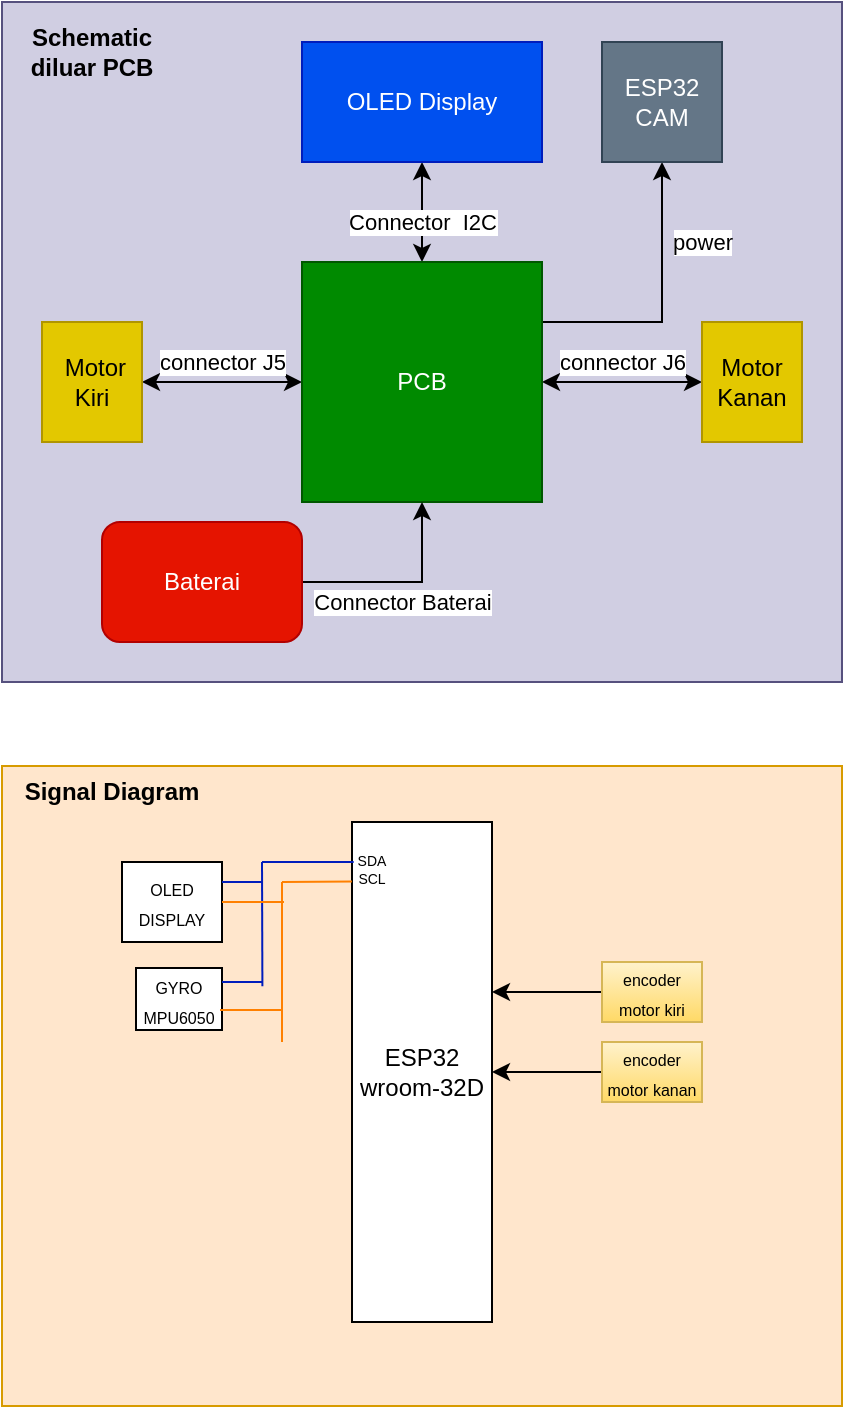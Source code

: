 <mxfile version="21.3.2" type="device">
  <diagram name="Page-1" id="TkGZkNZmSqTiJwBVCwr1">
    <mxGraphModel dx="500" dy="295" grid="1" gridSize="1" guides="1" tooltips="1" connect="1" arrows="1" fold="1" page="1" pageScale="1" pageWidth="850" pageHeight="1100" math="0" shadow="0">
      <root>
        <mxCell id="0" />
        <mxCell id="1" parent="0" />
        <mxCell id="IJUnEu4IIrQYRRW8pyYo-12" value="" style="rounded=0;whiteSpace=wrap;html=1;shadow=0;fillColor=#d0cee2;strokeColor=#56517e;" vertex="1" parent="1">
          <mxGeometry x="130" y="130" width="420" height="340" as="geometry" />
        </mxCell>
        <mxCell id="IJUnEu4IIrQYRRW8pyYo-7" value="connector J6" style="edgeStyle=orthogonalEdgeStyle;rounded=0;orthogonalLoop=1;jettySize=auto;html=1;startArrow=classic;startFill=1;" edge="1" parent="1" source="IJUnEu4IIrQYRRW8pyYo-1" target="IJUnEu4IIrQYRRW8pyYo-5">
          <mxGeometry y="-10" relative="1" as="geometry">
            <mxPoint as="offset" />
          </mxGeometry>
        </mxCell>
        <mxCell id="IJUnEu4IIrQYRRW8pyYo-1" value="Motor Kanan" style="rounded=0;whiteSpace=wrap;html=1;fillColor=#e3c800;fontColor=#000000;strokeColor=#B09500;" vertex="1" parent="1">
          <mxGeometry x="480" y="290" width="50" height="60" as="geometry" />
        </mxCell>
        <mxCell id="IJUnEu4IIrQYRRW8pyYo-6" value="connector J5" style="edgeStyle=orthogonalEdgeStyle;rounded=0;orthogonalLoop=1;jettySize=auto;html=1;startArrow=classic;startFill=1;" edge="1" parent="1" source="IJUnEu4IIrQYRRW8pyYo-2" target="IJUnEu4IIrQYRRW8pyYo-5">
          <mxGeometry y="10" relative="1" as="geometry">
            <mxPoint as="offset" />
          </mxGeometry>
        </mxCell>
        <mxCell id="IJUnEu4IIrQYRRW8pyYo-2" value="&amp;nbsp;Motor Kiri" style="rounded=0;whiteSpace=wrap;html=1;fillColor=#e3c800;fontColor=#000000;strokeColor=#B09500;" vertex="1" parent="1">
          <mxGeometry x="150" y="290" width="50" height="60" as="geometry" />
        </mxCell>
        <mxCell id="IJUnEu4IIrQYRRW8pyYo-10" value="Connector&amp;nbsp; I2C" style="edgeStyle=orthogonalEdgeStyle;rounded=0;orthogonalLoop=1;jettySize=auto;html=1;startArrow=classic;startFill=1;" edge="1" parent="1" source="IJUnEu4IIrQYRRW8pyYo-5" target="IJUnEu4IIrQYRRW8pyYo-9">
          <mxGeometry x="-0.2" relative="1" as="geometry">
            <mxPoint as="offset" />
          </mxGeometry>
        </mxCell>
        <mxCell id="IJUnEu4IIrQYRRW8pyYo-19" value="power" style="edgeStyle=orthogonalEdgeStyle;rounded=0;orthogonalLoop=1;jettySize=auto;html=1;exitX=1;exitY=0.25;exitDx=0;exitDy=0;entryX=0.5;entryY=1;entryDx=0;entryDy=0;" edge="1" parent="1" source="IJUnEu4IIrQYRRW8pyYo-5" target="IJUnEu4IIrQYRRW8pyYo-18">
          <mxGeometry x="0.429" y="-20" relative="1" as="geometry">
            <mxPoint as="offset" />
          </mxGeometry>
        </mxCell>
        <mxCell id="IJUnEu4IIrQYRRW8pyYo-5" value="PCB" style="rounded=0;whiteSpace=wrap;html=1;fillColor=#008a00;fontColor=#ffffff;strokeColor=#005700;" vertex="1" parent="1">
          <mxGeometry x="280" y="260" width="120" height="120" as="geometry" />
        </mxCell>
        <mxCell id="IJUnEu4IIrQYRRW8pyYo-9" value="OLED Display" style="rounded=0;whiteSpace=wrap;html=1;fillColor=#0050ef;fontColor=#ffffff;strokeColor=#001DBC;" vertex="1" parent="1">
          <mxGeometry x="280" y="150" width="120" height="60" as="geometry" />
        </mxCell>
        <mxCell id="IJUnEu4IIrQYRRW8pyYo-13" value="&lt;b&gt;Schematic diluar PCB&lt;/b&gt;" style="text;html=1;strokeColor=none;fillColor=none;align=center;verticalAlign=middle;whiteSpace=wrap;rounded=0;" vertex="1" parent="1">
          <mxGeometry x="130" y="140" width="90" height="30" as="geometry" />
        </mxCell>
        <mxCell id="IJUnEu4IIrQYRRW8pyYo-17" value="Connector Baterai" style="edgeStyle=orthogonalEdgeStyle;rounded=0;orthogonalLoop=1;jettySize=auto;html=1;exitX=1;exitY=0.5;exitDx=0;exitDy=0;entryX=0.5;entryY=1;entryDx=0;entryDy=0;" edge="1" parent="1" source="IJUnEu4IIrQYRRW8pyYo-15" target="IJUnEu4IIrQYRRW8pyYo-5">
          <mxGeometry y="-10" relative="1" as="geometry">
            <mxPoint as="offset" />
          </mxGeometry>
        </mxCell>
        <mxCell id="IJUnEu4IIrQYRRW8pyYo-15" value="Baterai" style="rounded=1;whiteSpace=wrap;html=1;fillColor=#e51400;fontColor=#ffffff;strokeColor=#B20000;" vertex="1" parent="1">
          <mxGeometry x="180" y="390" width="100" height="60" as="geometry" />
        </mxCell>
        <mxCell id="IJUnEu4IIrQYRRW8pyYo-18" value="ESP32 CAM" style="rounded=0;whiteSpace=wrap;html=1;fillColor=#647687;fontColor=#ffffff;strokeColor=#314354;" vertex="1" parent="1">
          <mxGeometry x="430" y="150" width="60" height="60" as="geometry" />
        </mxCell>
        <mxCell id="IJUnEu4IIrQYRRW8pyYo-20" value="" style="rounded=0;whiteSpace=wrap;html=1;fillColor=#ffe6cc;strokeColor=#d79b00;" vertex="1" parent="1">
          <mxGeometry x="130" y="512" width="420" height="320" as="geometry" />
        </mxCell>
        <mxCell id="IJUnEu4IIrQYRRW8pyYo-21" value="&lt;b&gt;Signal Diagram&lt;/b&gt;" style="text;html=1;strokeColor=none;fillColor=none;align=center;verticalAlign=middle;whiteSpace=wrap;rounded=0;" vertex="1" parent="1">
          <mxGeometry x="130" y="510" width="110" height="30" as="geometry" />
        </mxCell>
        <mxCell id="IJUnEu4IIrQYRRW8pyYo-27" value="" style="edgeStyle=orthogonalEdgeStyle;rounded=0;orthogonalLoop=1;jettySize=auto;html=1;" edge="1" parent="1" source="IJUnEu4IIrQYRRW8pyYo-24">
          <mxGeometry relative="1" as="geometry">
            <mxPoint x="375" y="665" as="targetPoint" />
            <Array as="points">
              <mxPoint x="390" y="665" />
              <mxPoint x="390" y="665" />
            </Array>
          </mxGeometry>
        </mxCell>
        <mxCell id="IJUnEu4IIrQYRRW8pyYo-24" value="&lt;font style=&quot;font-size: 8px;&quot;&gt;encoder motor kanan&lt;/font&gt;" style="rounded=0;whiteSpace=wrap;html=1;fillColor=#fff2cc;gradientColor=#ffd966;strokeColor=#d6b656;" vertex="1" parent="1">
          <mxGeometry x="430" y="650" width="50" height="30" as="geometry" />
        </mxCell>
        <mxCell id="IJUnEu4IIrQYRRW8pyYo-26" value="" style="edgeStyle=orthogonalEdgeStyle;rounded=0;orthogonalLoop=1;jettySize=auto;html=1;" edge="1" parent="1" source="IJUnEu4IIrQYRRW8pyYo-25" target="IJUnEu4IIrQYRRW8pyYo-22">
          <mxGeometry relative="1" as="geometry">
            <Array as="points">
              <mxPoint x="390" y="625" />
              <mxPoint x="390" y="625" />
            </Array>
          </mxGeometry>
        </mxCell>
        <mxCell id="IJUnEu4IIrQYRRW8pyYo-25" value="&lt;font style=&quot;font-size: 8px;&quot;&gt;encoder&lt;br&gt;motor kiri&lt;/font&gt;" style="rounded=0;whiteSpace=wrap;html=1;fillColor=#fff2cc;gradientColor=#ffd966;strokeColor=#d6b656;" vertex="1" parent="1">
          <mxGeometry x="430" y="610" width="50" height="30" as="geometry" />
        </mxCell>
        <mxCell id="IJUnEu4IIrQYRRW8pyYo-28" value="&lt;font style=&quot;font-size: 8px;&quot;&gt;OLED DISPLAY&lt;/font&gt;" style="rounded=0;whiteSpace=wrap;html=1;" vertex="1" parent="1">
          <mxGeometry x="190" y="560" width="50" height="40" as="geometry" />
        </mxCell>
        <mxCell id="IJUnEu4IIrQYRRW8pyYo-29" value="" style="endArrow=classic;startArrow=classic;html=1;rounded=0;" edge="1" parent="1" source="IJUnEu4IIrQYRRW8pyYo-22">
          <mxGeometry width="50" height="50" relative="1" as="geometry">
            <mxPoint x="290" y="680" as="sourcePoint" />
            <mxPoint x="340" y="630" as="targetPoint" />
          </mxGeometry>
        </mxCell>
        <mxCell id="IJUnEu4IIrQYRRW8pyYo-22" value="ESP32&lt;br&gt;wroom-32D" style="rounded=0;whiteSpace=wrap;html=1;" vertex="1" parent="1">
          <mxGeometry x="305" y="540" width="70" height="250" as="geometry" />
        </mxCell>
        <mxCell id="IJUnEu4IIrQYRRW8pyYo-34" value="" style="endArrow=none;html=1;rounded=0;entryX=0.012;entryY=0.08;entryDx=0;entryDy=0;entryPerimeter=0;fillColor=#0050ef;strokeColor=#001DBC;" edge="1" parent="1" target="IJUnEu4IIrQYRRW8pyYo-22">
          <mxGeometry width="50" height="50" relative="1" as="geometry">
            <mxPoint x="260" y="560" as="sourcePoint" />
            <mxPoint x="310" y="640" as="targetPoint" />
          </mxGeometry>
        </mxCell>
        <mxCell id="IJUnEu4IIrQYRRW8pyYo-35" value="" style="endArrow=none;html=1;rounded=0;entryX=0.31;entryY=0.344;entryDx=0;entryDy=0;entryPerimeter=0;fillColor=#0050ef;strokeColor=#001DBC;" edge="1" parent="1" target="IJUnEu4IIrQYRRW8pyYo-20">
          <mxGeometry width="50" height="50" relative="1" as="geometry">
            <mxPoint x="260" y="560" as="sourcePoint" />
            <mxPoint x="317" y="574" as="targetPoint" />
          </mxGeometry>
        </mxCell>
        <mxCell id="IJUnEu4IIrQYRRW8pyYo-36" value="" style="endArrow=none;html=1;rounded=0;entryX=-0.001;entryY=0.119;entryDx=0;entryDy=0;entryPerimeter=0;fillColor=#ffff88;strokeColor=#FF8000;" edge="1" parent="1" target="IJUnEu4IIrQYRRW8pyYo-22">
          <mxGeometry width="50" height="50" relative="1" as="geometry">
            <mxPoint x="270" y="570" as="sourcePoint" />
            <mxPoint x="316" y="570" as="targetPoint" />
          </mxGeometry>
        </mxCell>
        <mxCell id="IJUnEu4IIrQYRRW8pyYo-37" value="" style="endArrow=none;html=1;rounded=0;entryX=0.31;entryY=0.344;entryDx=0;entryDy=0;entryPerimeter=0;fillColor=#ffff88;strokeColor=#FF8000;" edge="1" parent="1">
          <mxGeometry width="50" height="50" relative="1" as="geometry">
            <mxPoint x="270" y="570" as="sourcePoint" />
            <mxPoint x="270" y="650" as="targetPoint" />
          </mxGeometry>
        </mxCell>
        <mxCell id="IJUnEu4IIrQYRRW8pyYo-38" value="&lt;font style=&quot;font-size: 7px;&quot;&gt;SDA&lt;/font&gt;" style="text;html=1;strokeColor=none;fillColor=none;align=center;verticalAlign=middle;whiteSpace=wrap;rounded=0;" vertex="1" parent="1">
          <mxGeometry x="300" y="553" width="30" height="10" as="geometry" />
        </mxCell>
        <mxCell id="IJUnEu4IIrQYRRW8pyYo-41" value="&lt;font style=&quot;font-size: 7px;&quot;&gt;SCL&lt;/font&gt;" style="text;html=1;strokeColor=none;fillColor=none;align=center;verticalAlign=middle;whiteSpace=wrap;rounded=0;" vertex="1" parent="1">
          <mxGeometry x="300" y="562" width="30" height="10" as="geometry" />
        </mxCell>
        <mxCell id="IJUnEu4IIrQYRRW8pyYo-43" value="" style="endArrow=none;html=1;rounded=0;fillColor=#0050ef;strokeColor=#001DBC;exitX=1;exitY=0.25;exitDx=0;exitDy=0;" edge="1" parent="1" source="IJUnEu4IIrQYRRW8pyYo-28">
          <mxGeometry width="50" height="50" relative="1" as="geometry">
            <mxPoint x="261" y="561" as="sourcePoint" />
            <mxPoint x="260" y="570" as="targetPoint" />
          </mxGeometry>
        </mxCell>
        <mxCell id="IJUnEu4IIrQYRRW8pyYo-44" value="" style="endArrow=none;html=1;rounded=0;fillColor=#ffff88;strokeColor=#FF8000;exitX=1;exitY=0.5;exitDx=0;exitDy=0;" edge="1" parent="1" source="IJUnEu4IIrQYRRW8pyYo-28">
          <mxGeometry width="50" height="50" relative="1" as="geometry">
            <mxPoint x="271" y="571" as="sourcePoint" />
            <mxPoint x="271" y="580" as="targetPoint" />
          </mxGeometry>
        </mxCell>
        <mxCell id="IJUnEu4IIrQYRRW8pyYo-45" value="&lt;font style=&quot;font-size: 8px;&quot;&gt;GYRO&lt;br&gt;MPU6050&lt;/font&gt;" style="rounded=0;whiteSpace=wrap;html=1;" vertex="1" parent="1">
          <mxGeometry x="197" y="613" width="43" height="31" as="geometry" />
        </mxCell>
        <mxCell id="IJUnEu4IIrQYRRW8pyYo-46" value="" style="endArrow=none;html=1;rounded=0;fillColor=#0050ef;strokeColor=#001DBC;exitX=1;exitY=0.25;exitDx=0;exitDy=0;" edge="1" parent="1">
          <mxGeometry width="50" height="50" relative="1" as="geometry">
            <mxPoint x="240" y="620" as="sourcePoint" />
            <mxPoint x="260" y="620" as="targetPoint" />
          </mxGeometry>
        </mxCell>
        <mxCell id="IJUnEu4IIrQYRRW8pyYo-47" value="" style="endArrow=none;html=1;rounded=0;fillColor=#ffff88;strokeColor=#FF8000;exitX=1;exitY=0.5;exitDx=0;exitDy=0;" edge="1" parent="1">
          <mxGeometry width="50" height="50" relative="1" as="geometry">
            <mxPoint x="239" y="634" as="sourcePoint" />
            <mxPoint x="270" y="634" as="targetPoint" />
          </mxGeometry>
        </mxCell>
      </root>
    </mxGraphModel>
  </diagram>
</mxfile>
